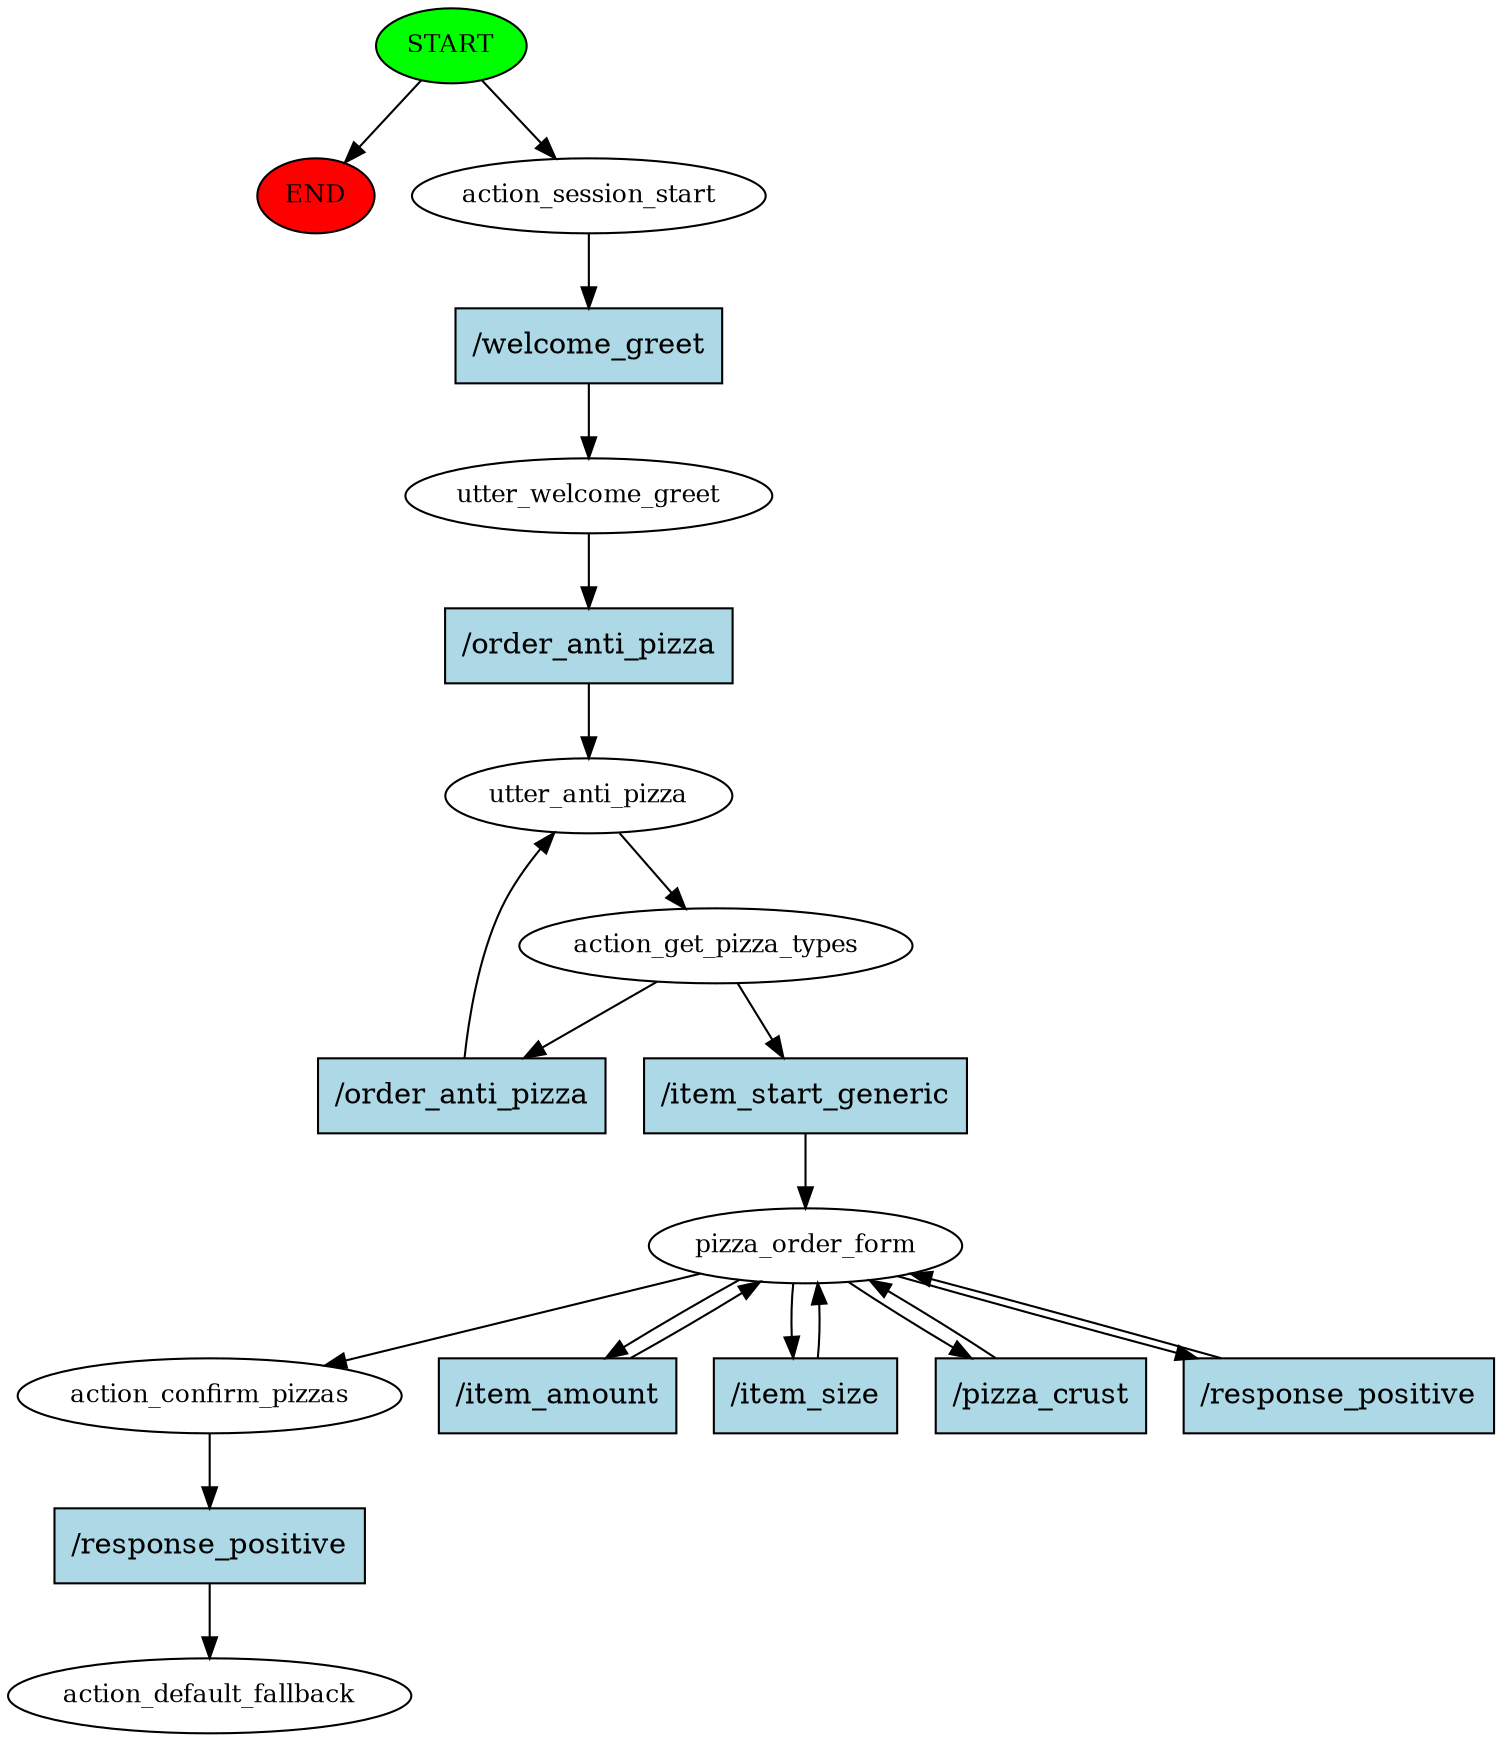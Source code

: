 digraph  {
0 [class="start active", fillcolor=green, fontsize=12, label=START, style=filled];
"-1" [class=end, fillcolor=red, fontsize=12, label=END, style=filled];
1 [class=active, fontsize=12, label=action_session_start];
2 [class=active, fontsize=12, label=utter_welcome_greet];
3 [class=active, fontsize=12, label=utter_anti_pizza];
4 [class=active, fontsize=12, label=action_get_pizza_types];
7 [class=active, fontsize=12, label=pizza_order_form];
12 [class=active, fontsize=12, label=action_confirm_pizzas];
13 [class="dashed active", fontsize=12, label=action_default_fallback];
14 [class="intent active", fillcolor=lightblue, label="/welcome_greet", shape=rect, style=filled];
15 [class="intent active", fillcolor=lightblue, label="/order_anti_pizza", shape=rect, style=filled];
16 [class="intent active", fillcolor=lightblue, label="/order_anti_pizza", shape=rect, style=filled];
17 [class="intent active", fillcolor=lightblue, label="/item_start_generic", shape=rect, style=filled];
18 [class="intent active", fillcolor=lightblue, label="/item_amount", shape=rect, style=filled];
19 [class="intent active", fillcolor=lightblue, label="/item_size", shape=rect, style=filled];
20 [class="intent active", fillcolor=lightblue, label="/pizza_crust", shape=rect, style=filled];
21 [class="intent active", fillcolor=lightblue, label="/response_positive", shape=rect, style=filled];
22 [class="intent active", fillcolor=lightblue, label="/response_positive", shape=rect, style=filled];
0 -> "-1"  [class="", key=NONE, label=""];
0 -> 1  [class=active, key=NONE, label=""];
1 -> 14  [class=active, key=0];
2 -> 15  [class=active, key=0];
3 -> 4  [class=active, key=NONE, label=""];
4 -> 16  [class=active, key=0];
4 -> 17  [class=active, key=0];
7 -> 12  [class=active, key=NONE, label=""];
7 -> 18  [class=active, key=0];
7 -> 19  [class=active, key=0];
7 -> 20  [class=active, key=0];
7 -> 21  [class=active, key=0];
12 -> 22  [class=active, key=0];
14 -> 2  [class=active, key=0];
15 -> 3  [class=active, key=0];
16 -> 3  [class=active, key=0];
17 -> 7  [class=active, key=0];
18 -> 7  [class=active, key=0];
19 -> 7  [class=active, key=0];
20 -> 7  [class=active, key=0];
21 -> 7  [class=active, key=0];
22 -> 13  [class=active, key=0];
}
